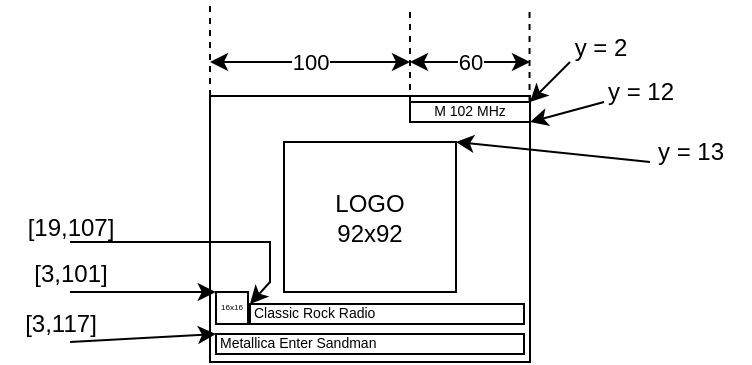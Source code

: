 <mxfile version="28.1.2">
  <diagram name="Page-1" id="K8lai7PHmiqDDB6zFtrl">
    <mxGraphModel dx="547" dy="357" grid="1" gridSize="10" guides="1" tooltips="1" connect="1" arrows="1" fold="1" page="1" pageScale="1" pageWidth="1100" pageHeight="850" math="0" shadow="0">
      <root>
        <mxCell id="0" />
        <mxCell id="1" parent="0" />
        <mxCell id="sPT26MSs8dzx6v39_kO9-1" value="" style="rounded=0;whiteSpace=wrap;html=1;" vertex="1" parent="1">
          <mxGeometry x="520" y="297" width="160" height="133" as="geometry" />
        </mxCell>
        <mxCell id="sPT26MSs8dzx6v39_kO9-2" value="M 102 MHz" style="rounded=0;whiteSpace=wrap;html=1;fontSize=7;" vertex="1" parent="1">
          <mxGeometry x="620" y="300" width="60" height="10" as="geometry" />
        </mxCell>
        <mxCell id="sPT26MSs8dzx6v39_kO9-3" value="" style="endArrow=none;dashed=1;html=1;rounded=0;exitX=0;exitY=0;exitDx=0;exitDy=0;" edge="1" parent="1" source="sPT26MSs8dzx6v39_kO9-1">
          <mxGeometry width="50" height="50" relative="1" as="geometry">
            <mxPoint x="480" y="320" as="sourcePoint" />
            <mxPoint x="520" y="250" as="targetPoint" />
          </mxGeometry>
        </mxCell>
        <mxCell id="sPT26MSs8dzx6v39_kO9-4" value="" style="endArrow=none;dashed=1;html=1;rounded=0;exitX=0;exitY=0;exitDx=0;exitDy=0;" edge="1" parent="1">
          <mxGeometry width="50" height="50" relative="1" as="geometry">
            <mxPoint x="620" y="300" as="sourcePoint" />
            <mxPoint x="620" y="253" as="targetPoint" />
          </mxGeometry>
        </mxCell>
        <mxCell id="sPT26MSs8dzx6v39_kO9-5" value="" style="endArrow=none;dashed=1;html=1;rounded=0;exitX=0;exitY=0;exitDx=0;exitDy=0;" edge="1" parent="1">
          <mxGeometry width="50" height="50" relative="1" as="geometry">
            <mxPoint x="679.77" y="300" as="sourcePoint" />
            <mxPoint x="679.77" y="253" as="targetPoint" />
          </mxGeometry>
        </mxCell>
        <mxCell id="sPT26MSs8dzx6v39_kO9-6" value="100" style="endArrow=classic;startArrow=classic;html=1;rounded=0;" edge="1" parent="1">
          <mxGeometry width="50" height="50" relative="1" as="geometry">
            <mxPoint x="520" y="280" as="sourcePoint" />
            <mxPoint x="620" y="280" as="targetPoint" />
          </mxGeometry>
        </mxCell>
        <mxCell id="sPT26MSs8dzx6v39_kO9-7" value="60" style="endArrow=classic;startArrow=classic;html=1;rounded=0;" edge="1" parent="1">
          <mxGeometry width="50" height="50" relative="1" as="geometry">
            <mxPoint x="620" y="280" as="sourcePoint" />
            <mxPoint x="680" y="280" as="targetPoint" />
          </mxGeometry>
        </mxCell>
        <mxCell id="sPT26MSs8dzx6v39_kO9-13" value="" style="endArrow=classic;html=1;rounded=0;" edge="1" parent="1">
          <mxGeometry width="50" height="50" relative="1" as="geometry">
            <mxPoint x="700" y="280" as="sourcePoint" />
            <mxPoint x="680" y="300" as="targetPoint" />
          </mxGeometry>
        </mxCell>
        <mxCell id="sPT26MSs8dzx6v39_kO9-14" value="" style="endArrow=classic;html=1;rounded=0;exitX=0.2;exitY=0.667;exitDx=0;exitDy=0;exitPerimeter=0;" edge="1" parent="1" source="sPT26MSs8dzx6v39_kO9-16">
          <mxGeometry width="50" height="50" relative="1" as="geometry">
            <mxPoint x="720" y="290" as="sourcePoint" />
            <mxPoint x="680" y="310" as="targetPoint" />
          </mxGeometry>
        </mxCell>
        <mxCell id="sPT26MSs8dzx6v39_kO9-15" value="y = 2" style="text;html=1;align=center;verticalAlign=middle;resizable=0;points=[];autosize=1;strokeColor=none;fillColor=none;" vertex="1" parent="1">
          <mxGeometry x="690" y="258" width="50" height="30" as="geometry" />
        </mxCell>
        <mxCell id="sPT26MSs8dzx6v39_kO9-16" value="y = 12" style="text;html=1;align=center;verticalAlign=middle;resizable=0;points=[];autosize=1;strokeColor=none;fillColor=none;" vertex="1" parent="1">
          <mxGeometry x="705" y="280" width="60" height="30" as="geometry" />
        </mxCell>
        <mxCell id="sPT26MSs8dzx6v39_kO9-18" value="LOGO&lt;div&gt;92x92&lt;/div&gt;" style="rounded=0;whiteSpace=wrap;html=1;" vertex="1" parent="1">
          <mxGeometry x="557" y="320" width="86" height="75" as="geometry" />
        </mxCell>
        <mxCell id="sPT26MSs8dzx6v39_kO9-19" value="" style="endArrow=classic;html=1;rounded=0;entryX=1;entryY=0;entryDx=0;entryDy=0;exitX=0.167;exitY=0.667;exitDx=0;exitDy=0;exitPerimeter=0;" edge="1" parent="1" source="sPT26MSs8dzx6v39_kO9-20" target="sPT26MSs8dzx6v39_kO9-18">
          <mxGeometry width="50" height="50" relative="1" as="geometry">
            <mxPoint x="740" y="320" as="sourcePoint" />
            <mxPoint x="740" y="340" as="targetPoint" />
          </mxGeometry>
        </mxCell>
        <mxCell id="sPT26MSs8dzx6v39_kO9-20" value="y = 13" style="text;html=1;align=center;verticalAlign=middle;resizable=0;points=[];autosize=1;strokeColor=none;fillColor=none;" vertex="1" parent="1">
          <mxGeometry x="730" y="310" width="60" height="30" as="geometry" />
        </mxCell>
        <mxCell id="sPT26MSs8dzx6v39_kO9-21" value="Classic Rock Radio" style="rounded=0;whiteSpace=wrap;html=1;fontSize=7;align=left;" vertex="1" parent="1">
          <mxGeometry x="540" y="401" width="137" height="10" as="geometry" />
        </mxCell>
        <mxCell id="sPT26MSs8dzx6v39_kO9-22" value="Metallica Enter Sandman" style="rounded=0;whiteSpace=wrap;html=1;fontSize=7;align=left;" vertex="1" parent="1">
          <mxGeometry x="523" y="416" width="154" height="10" as="geometry" />
        </mxCell>
        <mxCell id="sPT26MSs8dzx6v39_kO9-23" value="16x16" style="rounded=0;whiteSpace=wrap;html=1;fontSize=4;" vertex="1" parent="1">
          <mxGeometry x="523" y="395" width="16" height="16" as="geometry" />
        </mxCell>
        <mxCell id="sPT26MSs8dzx6v39_kO9-24" value="" style="endArrow=classic;html=1;rounded=0;entryX=0.018;entryY=0.737;entryDx=0;entryDy=0;entryPerimeter=0;" edge="1" parent="1" target="sPT26MSs8dzx6v39_kO9-1">
          <mxGeometry width="50" height="50" relative="1" as="geometry">
            <mxPoint x="450" y="395" as="sourcePoint" />
            <mxPoint x="490" y="340" as="targetPoint" />
          </mxGeometry>
        </mxCell>
        <mxCell id="sPT26MSs8dzx6v39_kO9-25" value="" style="endArrow=classic;html=1;rounded=0;entryX=0;entryY=0;entryDx=0;entryDy=0;" edge="1" parent="1" target="sPT26MSs8dzx6v39_kO9-21">
          <mxGeometry width="50" height="50" relative="1" as="geometry">
            <mxPoint x="450" y="370" as="sourcePoint" />
            <mxPoint x="520" y="340" as="targetPoint" />
            <Array as="points">
              <mxPoint x="550" y="370" />
              <mxPoint x="550" y="390" />
            </Array>
          </mxGeometry>
        </mxCell>
        <mxCell id="sPT26MSs8dzx6v39_kO9-26" value="" style="endArrow=classic;html=1;rounded=0;entryX=0;entryY=0;entryDx=0;entryDy=0;" edge="1" parent="1" target="sPT26MSs8dzx6v39_kO9-22">
          <mxGeometry width="50" height="50" relative="1" as="geometry">
            <mxPoint x="450" y="420" as="sourcePoint" />
            <mxPoint x="490" y="420" as="targetPoint" />
          </mxGeometry>
        </mxCell>
        <mxCell id="sPT26MSs8dzx6v39_kO9-27" value="[19,107]" style="text;html=1;align=center;verticalAlign=middle;resizable=0;points=[];autosize=1;strokeColor=none;fillColor=none;" vertex="1" parent="1">
          <mxGeometry x="415" y="348" width="70" height="30" as="geometry" />
        </mxCell>
        <mxCell id="sPT26MSs8dzx6v39_kO9-28" value="[3,101]" style="text;html=1;align=center;verticalAlign=middle;resizable=0;points=[];autosize=1;strokeColor=none;fillColor=none;" vertex="1" parent="1">
          <mxGeometry x="420" y="371" width="60" height="30" as="geometry" />
        </mxCell>
        <mxCell id="sPT26MSs8dzx6v39_kO9-29" value="[3,117]" style="text;html=1;align=center;verticalAlign=middle;resizable=0;points=[];autosize=1;strokeColor=none;fillColor=none;" vertex="1" parent="1">
          <mxGeometry x="415" y="396" width="60" height="30" as="geometry" />
        </mxCell>
      </root>
    </mxGraphModel>
  </diagram>
</mxfile>

